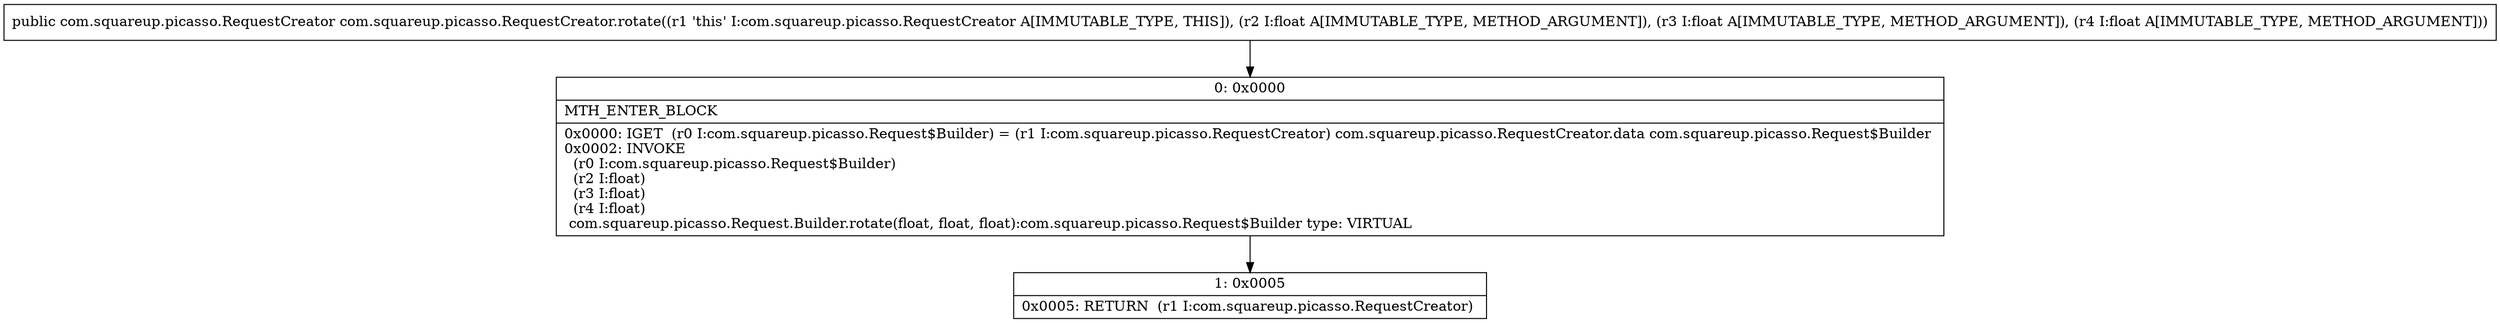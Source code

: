 digraph "CFG forcom.squareup.picasso.RequestCreator.rotate(FFF)Lcom\/squareup\/picasso\/RequestCreator;" {
Node_0 [shape=record,label="{0\:\ 0x0000|MTH_ENTER_BLOCK\l|0x0000: IGET  (r0 I:com.squareup.picasso.Request$Builder) = (r1 I:com.squareup.picasso.RequestCreator) com.squareup.picasso.RequestCreator.data com.squareup.picasso.Request$Builder \l0x0002: INVOKE  \l  (r0 I:com.squareup.picasso.Request$Builder)\l  (r2 I:float)\l  (r3 I:float)\l  (r4 I:float)\l com.squareup.picasso.Request.Builder.rotate(float, float, float):com.squareup.picasso.Request$Builder type: VIRTUAL \l}"];
Node_1 [shape=record,label="{1\:\ 0x0005|0x0005: RETURN  (r1 I:com.squareup.picasso.RequestCreator) \l}"];
MethodNode[shape=record,label="{public com.squareup.picasso.RequestCreator com.squareup.picasso.RequestCreator.rotate((r1 'this' I:com.squareup.picasso.RequestCreator A[IMMUTABLE_TYPE, THIS]), (r2 I:float A[IMMUTABLE_TYPE, METHOD_ARGUMENT]), (r3 I:float A[IMMUTABLE_TYPE, METHOD_ARGUMENT]), (r4 I:float A[IMMUTABLE_TYPE, METHOD_ARGUMENT])) }"];
MethodNode -> Node_0;
Node_0 -> Node_1;
}


